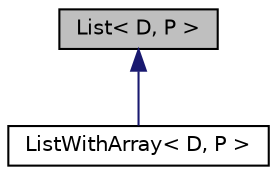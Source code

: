 digraph "List&lt; D, P &gt;"
{
  edge [fontname="Helvetica",fontsize="10",labelfontname="Helvetica",labelfontsize="10"];
  node [fontname="Helvetica",fontsize="10",shape=record];
  Node1 [label="List\< D, P \>",height=0.2,width=0.4,color="black", fillcolor="grey75", style="filled", fontcolor="black"];
  Node1 -> Node2 [dir="back",color="midnightblue",fontsize="10",style="solid"];
  Node2 [label="ListWithArray\< D, P \>",height=0.2,width=0.4,color="black", fillcolor="white", style="filled",URL="$class_list_with_array.html",tooltip="Libreria que genera un template de una clase ListWithArray (lista implementada con arreglos) que here..."];
}
